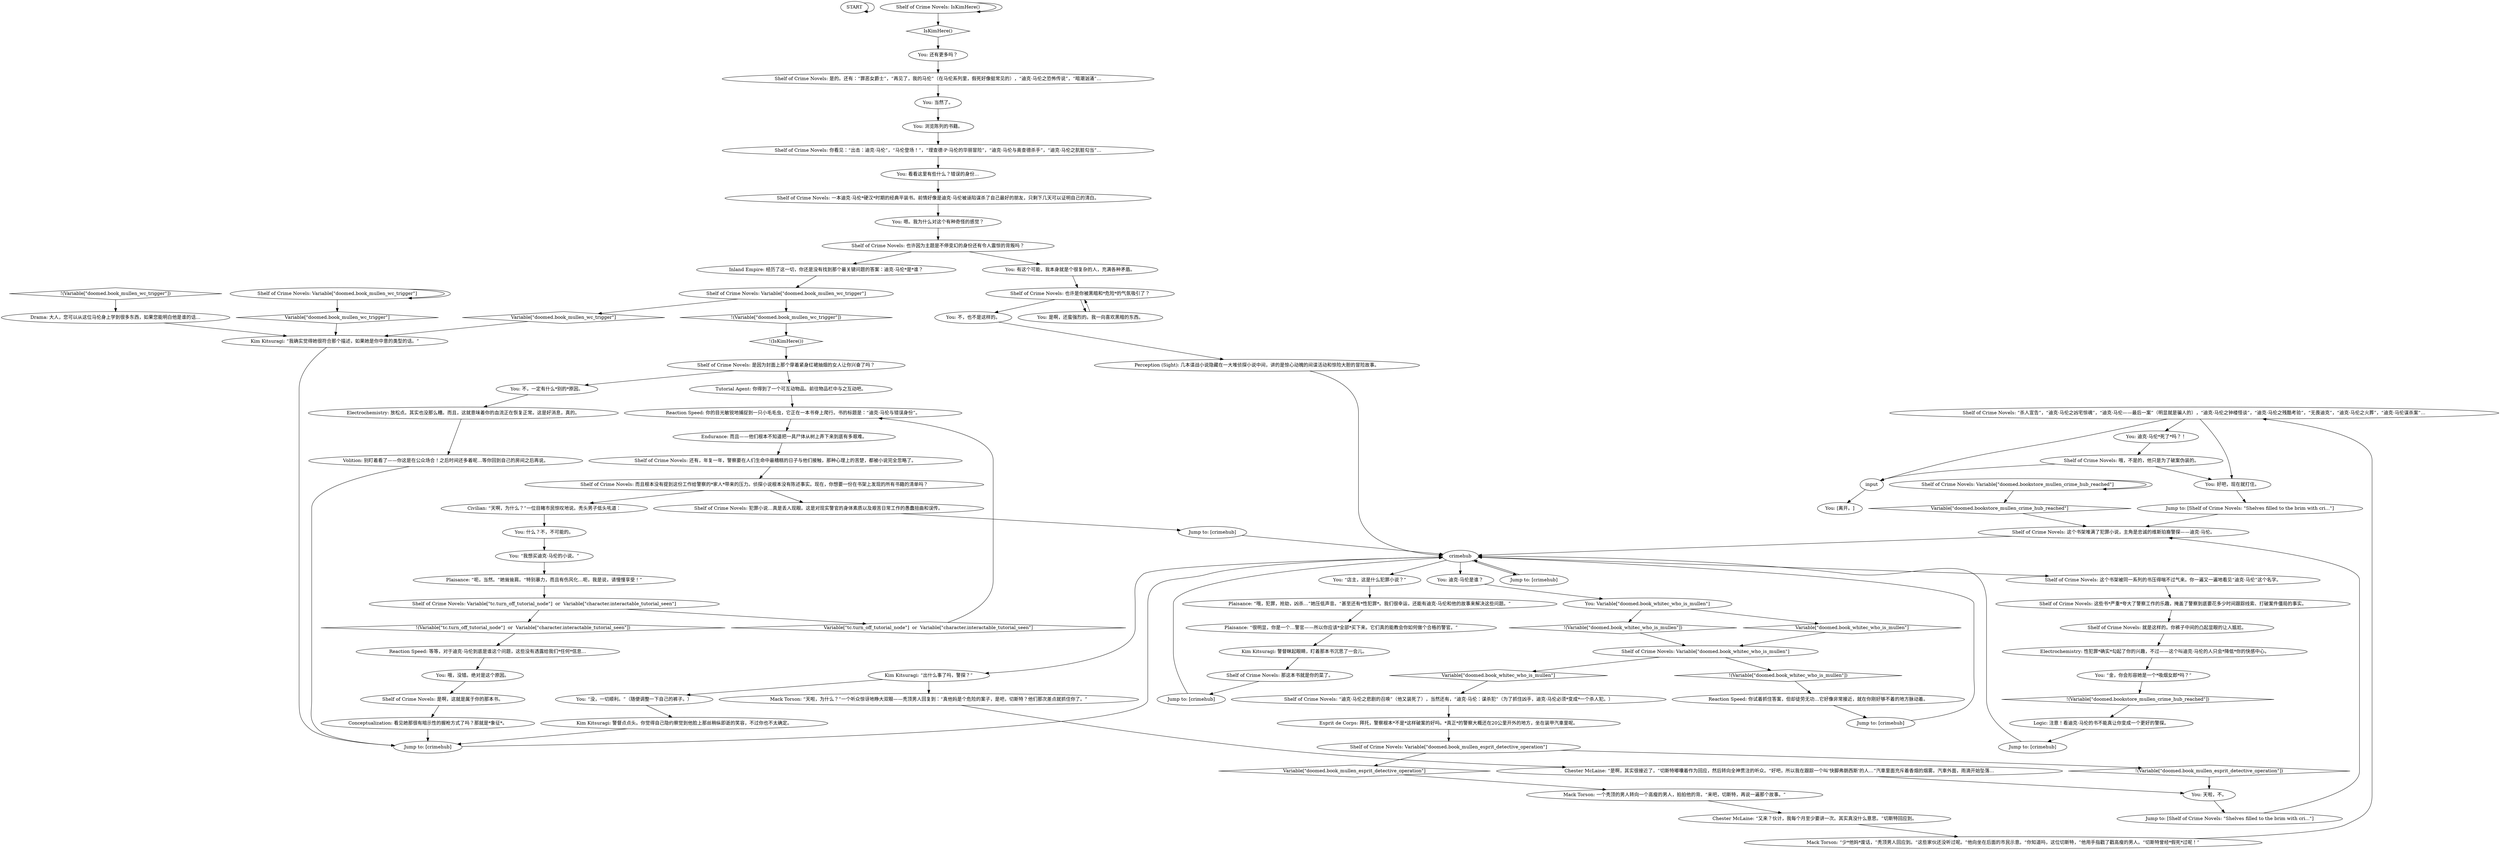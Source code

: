 # BOOKSTORE / CRIME
# Shelf of crime books.
# ==================================================
digraph G {
	  0 [label="START"];
	  1 [label="input"];
	  2 [label="You: 还有更多吗？"];
	  3 [label="Kim Kitsuragi: “出什么事了吗，警探？”"];
	  4 [label="You: “店主，这是什么犯罪小说？”"];
	  5 [label="You: [离开。]"];
	  6 [label="Shelf of Crime Novels: Variable[\"doomed.bookstore_mullen_crime_hub_reached\"]"];
	  7 [label="Variable[\"doomed.bookstore_mullen_crime_hub_reached\"]", shape=diamond];
	  8 [label="!(Variable[\"doomed.bookstore_mullen_crime_hub_reached\"])", shape=diamond];
	  9 [label="Kim Kitsuragi: 警督眯起眼睛，盯着那本书沉思了一会儿。"];
	  10 [label="Electrochemistry: 性犯罪*确实*勾起了你的兴趣，不过——这个叫迪克·马伦的人只会*降低*你的快感中心。"];
	  11 [label="Electrochemistry: 放松点。其实也没那么糟。而且，这就意味着你的血流正在恢复正常。这是好消息，真的。"];
	  12 [label="Shelf of Crime Novels: 也许是你被黑暗和*危险*的气氛吸引了？"];
	  13 [label="Shelf of Crime Novels: 那这本书就是你的菜了。"];
	  14 [label="Kim Kitsuragi: “我确实觉得她很符合那个描述，如果她是你中意的类型的话。”"];
	  15 [label="Jump to: [crimehub]"];
	  16 [label="Shelf of Crime Novels: 这些书*严重*夸大了警察工作的乐趣，掩盖了警察到底要花多少时间跟踪线索、打破案件僵局的事实。"];
	  17 [label="Perception (Sight): 几本谍战小说隐藏在一大堆侦探小说中间，讲的是惊心动魄的间谍活动和惊险大胆的冒险故事。"];
	  18 [label="Shelf of Crime Novels: 是因为封面上那个穿着紧身红裙抽烟的女人让你兴奋了吗？"];
	  19 [label="Volition: 别盯着看了——你这是在公众场合！之后时间还多着呢…等你回到自己的房间之后再说。"];
	  20 [label="Shelf of Crime Novels: IsKimHere()"];
	  21 [label="IsKimHere()", shape=diamond];
	  22 [label="!(IsKimHere())", shape=diamond];
	  23 [label="Reaction Speed: 等等，对于迪克·马伦到底是谁这个问题，这些没有透露给我们*任何*信息…"];
	  24 [label="Tutorial Agent: 你得到了一个可互动物品。前往物品栏中与之互动吧。"];
	  25 [label="You: 什么？不，不可能的。"];
	  26 [label="Mack Torson: “天啦，为什么？”一个听众惊讶地睁大双眼——秃顶男人回复到：“真他妈是个危险的案子，是吧，切斯特？他们那次差点就抓住你了。”"];
	  27 [label="You: “金，你会形容她是一个*吸烟女郎*吗？”"];
	  28 [label="Logic: 注意！看迪克·马伦的书不能真让你变成一个更好的警探。"];
	  29 [label="Shelf of Crime Novels: 这个书架被同一系列的书压得喘不过气来。你一遍又一遍地看见“迪克·马伦”这个名字。"];
	  30 [label="You: 浏览陈列的书籍。"];
	  31 [label="Shelf of Crime Novels: 你看见：“出击：迪克·马伦”，“马伦登场！”，“理查德·P·马伦的华丽冒险”，“迪克·马伦与奥查德杀手”，“迪克·马伦之肮脏勾当”…"];
	  32 [label="Shelf of Crime Novels: 犯罪小说…真是丢人现眼。这是对现实警官的身体素质以及艰苦日常工作的愚蠢扭曲和误传。"];
	  33 [label="You: 当然了。"];
	  34 [label="Shelf of Crime Novels: “迪克·马伦之悲剧的召唤”（他又装死了），当然还有，“迪克·马伦：谋杀犯”（为了抓住凶手，迪克·马伦必须*变成*一个杀人犯。）"];
	  35 [label="Reaction Speed: 你的目光敏锐地捕捉到一只小毛毛虫，它正在一本书脊上爬行。书的标题是：“迪克·马伦与错误身份”。"];
	  36 [label="Jump to: [crimehub]"];
	  37 [label="You: “我想买迪克·马伦的小说。”"];
	  38 [label="Shelf of Crime Novels: 就是这样的。你裤子中间的凸起显眼的让人尴尬。"];
	  39 [label="Endurance: 而且——他们根本不知道把一具尸体从树上弄下来到底有多艰难。"];
	  40 [label="You: 看看这里有些什么？错误的身份…"];
	  41 [label="Shelf of Crime Novels: “杀人宣告”，“迪克·马伦之凶宅惊魂”，“迪克·马伦——最后一案”（明显就是骗人的），“迪克·马伦之钟楼怪谈”，“迪克·马伦之残酷考验”，“无畏迪克”，“迪克·马伦之火葬”，“迪克·马伦谋杀案”…"];
	  42 [label="Civilian: “天啊，为什么？”一位目睹市民惊叹地说。秃头男子低头吼道："];
	  43 [label="You: 天啦，不。"];
	  44 [label="Inland Empire: 经历了这一切，你还是没有找到那个最关键问题的答案：迪克·马伦*是*谁？"];
	  45 [label="You: 不，一定有什么*别的*原因。"];
	  46 [label="You: 哦，没错。绝对是这个原因。"];
	  47 [label="Shelf of Crime Novels: Variable[\"doomed.book_mullen_wc_trigger\"]"];
	  48 [label="Variable[\"doomed.book_mullen_wc_trigger\"]", shape=diamond];
	  49 [label="!(Variable[\"doomed.book_mullen_wc_trigger\"])", shape=diamond];
	  50 [label="Shelf of Crime Novels: 哦，不是的，他只是为了破案伪装的。"];
	  51 [label="Jump to: [Shelf of Crime Novels: \"Shelves filled to the brim with cri...\"]"];
	  52 [label="Chester McLaine: “又来？伙计，我每个月至少要讲一次。其实真没什么意思。”切斯特回应到。"];
	  53 [label="You: 是啊，还蛮强烈的。我一向喜欢黑暗的东西。"];
	  54 [label="Shelf of Crime Novels: 是啊，这就是属于你的那本书。"];
	  55 [label="Shelf of Crime Novels: 这个书架堆满了犯罪小说，主角是忠诚的维斯珀裔警探——迪克·马伦。"];
	  56 [label="Shelf of Crime Novels: Variable[\"tc.turn_off_tutorial_node\"]  or  Variable[\"character.interactable_tutorial_seen\"]"];
	  57 [label="Variable[\"tc.turn_off_tutorial_node\"]  or  Variable[\"character.interactable_tutorial_seen\"]", shape=diamond];
	  58 [label="!(Variable[\"tc.turn_off_tutorial_node\"]  or  Variable[\"character.interactable_tutorial_seen\"])", shape=diamond];
	  59 [label="Shelf of Crime Novels: Variable[\"doomed.book_whitec_who_is_mullen\"]"];
	  60 [label="Variable[\"doomed.book_whitec_who_is_mullen\"]", shape=diamond];
	  61 [label="!(Variable[\"doomed.book_whitec_who_is_mullen\"])", shape=diamond];
	  62 [label="Shelf of Crime Novels: 而且根本没有提到这份工作给警察的*家人*带来的压力。侦探小说根本没有陈述事实。现在，你想要一份在书架上发现的所有书籍的清单吗？"];
	  63 [label="Shelf of Crime Novels: 还有，年复一年，警察要在人们生命中最糟糕的日子与他们接触，那种心理上的苦楚，都被小说完全忽略了。"];
	  64 [label="You: 嗯。我为什么对这个有种奇怪的感觉？"];
	  65 [label="crimehub"];
	  66 [label="You: 好吧，现在就打住。"];
	  67 [label="Mack Torson: 一个秃顶的男人转向一个高瘦的男人，拍拍他的背。“来吧，切斯特，再说一遍那个故事。”"];
	  68 [label="You: 有这个可能，我本身就是个很复杂的人，充满各种矛盾。"];
	  69 [label="Kim Kitsuragi: 警督点点头。你觉得自己隐约察觉到他脸上那丝稍纵即逝的笑容，不过你也不太确定。"];
	  70 [label="Esprit de Corps: 拜托，警察根本*不是*这样破案的好吗。*真正*的警察大概还在20公里开外的地方，坐在装甲汽車里呢。"];
	  71 [label="Jump to: [crimehub]"];
	  72 [label="Mack Torson: “少*他妈*废话，”秃顶男人回应到。“这些家伙还没听过呢。”他向坐在后面的市民示意。“你知道吗，这位切斯特，”他用手指戳了戳高瘦的男人。“切斯特曾经*假死*过呢！”"];
	  73 [label="Conceptualization: 看见她那很有暗示性的握枪方式了吗？那就是*象征*。"];
	  74 [label="Plaisance: “哦，犯罪，抢劫，凶杀…”她压低声音。“甚至还有*性犯罪*。我们很幸运，还能有迪克·马伦和他的故事来解决这些问题。”"];
	  75 [label="You: 迪克·马伦*死了*吗？！"];
	  76 [label="Shelf of Crime Novels: Variable[\"doomed.book_mullen_esprit_detective_operation\"]"];
	  77 [label="Variable[\"doomed.book_mullen_esprit_detective_operation\"]", shape=diamond];
	  78 [label="!(Variable[\"doomed.book_mullen_esprit_detective_operation\"])", shape=diamond];
	  79 [label="You: “没，一切顺利。”（随便调整一下自己的裤子。）"];
	  80 [label="You: 迪克·马伦是谁？"];
	  81 [label="You: Variable[\"doomed.book_whitec_who_is_mullen\"]"];
	  82 [label="Variable[\"doomed.book_whitec_who_is_mullen\"]", shape=diamond];
	  83 [label="!(Variable[\"doomed.book_whitec_who_is_mullen\"])", shape=diamond];
	  84 [label="Jump to: [Shelf of Crime Novels: \"Shelves filled to the brim with cri...\"]"];
	  85 [label="Shelf of Crime Novels: 是的。还有：“罪恶女爵士”，“再见了，我的马伦”（在马伦系列里，假死好像挺常见的），“迪克·马伦之恐怖传说”，“暗潮汹涌”…"];
	  86 [label="Reaction Speed: 你试着抓住答案，但却徒劳无功…它好像非常接近，就在你刚好够不着的地方脉动着。"];
	  87 [label="Chester McLaine: “是啊，其实很接近了，”切斯特嘟囔着作为回应，然后转向全神贯注的听众。“好吧，所以我在跟踪一个叫‘快脚弗朗西斯’的人…”汽車里面充斥着香烟的烟雾。汽車外面，雨滴开始坠落…"];
	  88 [label="Plaisance: “呃，当然。”她耸耸肩。“特别暴力，而且有伤风化…呃，我是说，请慢慢享受！”"];
	  89 [label="Jump to: [crimehub]"];
	  90 [label="Plaisance: “很明显，你是一个…警官——所以你应该*全部*买下来。它们真的能教会你如何做个合格的警官。”"];
	  91 [label="Jump to: [crimehub]"];
	  92 [label="Shelf of Crime Novels: 一本迪克·马伦*硬汉*时期的经典平装书。前情好像是迪克·马伦被诬陷谋杀了自己最好的朋友，只剩下几天可以证明自己的清白。"];
	  93 [label="Shelf of Crime Novels: 也许因为主题是不停变幻的身份还有令人震惊的背叛吗？"];
	  94 [label="Shelf of Crime Novels: Variable[\"doomed.book_mullen_wc_trigger\"]"];
	  95 [label="Variable[\"doomed.book_mullen_wc_trigger\"]", shape=diamond];
	  96 [label="!(Variable[\"doomed.book_mullen_wc_trigger\"])", shape=diamond];
	  97 [label="Jump to: [crimehub]"];
	  98 [label="You: 不，也不是这样的。"];
	  99 [label="Drama: 大人，您可以从这位马伦身上学到很多东西，如果您能明白他是谁的话…"];
	  0 -> 0
	  1 -> 5
	  2 -> 85
	  3 -> 26
	  3 -> 79
	  4 -> 74
	  6 -> 6
	  6 -> 7
	  7 -> 55
	  8 -> 28
	  9 -> 13
	  10 -> 27
	  11 -> 19
	  12 -> 98
	  12 -> 53
	  13 -> 71
	  14 -> 89
	  15 -> 65
	  16 -> 38
	  17 -> 65
	  18 -> 24
	  18 -> 45
	  19 -> 89
	  20 -> 20
	  20 -> 21
	  21 -> 2
	  22 -> 18
	  23 -> 46
	  24 -> 35
	  25 -> 37
	  26 -> 87
	  27 -> 8
	  28 -> 91
	  29 -> 16
	  30 -> 31
	  31 -> 40
	  32 -> 15
	  33 -> 30
	  34 -> 70
	  35 -> 39
	  36 -> 65
	  37 -> 88
	  38 -> 10
	  39 -> 63
	  40 -> 92
	  41 -> 1
	  41 -> 66
	  41 -> 75
	  42 -> 25
	  43 -> 84
	  44 -> 94
	  45 -> 11
	  46 -> 54
	  47 -> 48
	  47 -> 47
	  48 -> 14
	  49 -> 99
	  50 -> 1
	  50 -> 66
	  51 -> 55
	  52 -> 72
	  53 -> 12
	  54 -> 73
	  55 -> 65
	  56 -> 57
	  56 -> 58
	  57 -> 35
	  58 -> 23
	  59 -> 60
	  59 -> 61
	  60 -> 34
	  61 -> 86
	  62 -> 32
	  62 -> 42
	  63 -> 62
	  64 -> 93
	  65 -> 3
	  65 -> 4
	  65 -> 36
	  65 -> 80
	  65 -> 29
	  66 -> 51
	  67 -> 52
	  68 -> 12
	  69 -> 89
	  70 -> 76
	  71 -> 65
	  72 -> 41
	  73 -> 89
	  74 -> 90
	  75 -> 50
	  76 -> 77
	  76 -> 78
	  77 -> 67
	  78 -> 43
	  79 -> 69
	  80 -> 81
	  81 -> 82
	  81 -> 83
	  82 -> 59
	  83 -> 59
	  84 -> 55
	  85 -> 33
	  86 -> 97
	  87 -> 43
	  88 -> 56
	  89 -> 65
	  90 -> 9
	  91 -> 65
	  92 -> 64
	  93 -> 68
	  93 -> 44
	  94 -> 96
	  94 -> 95
	  95 -> 14
	  96 -> 22
	  97 -> 65
	  98 -> 17
	  99 -> 14
}

